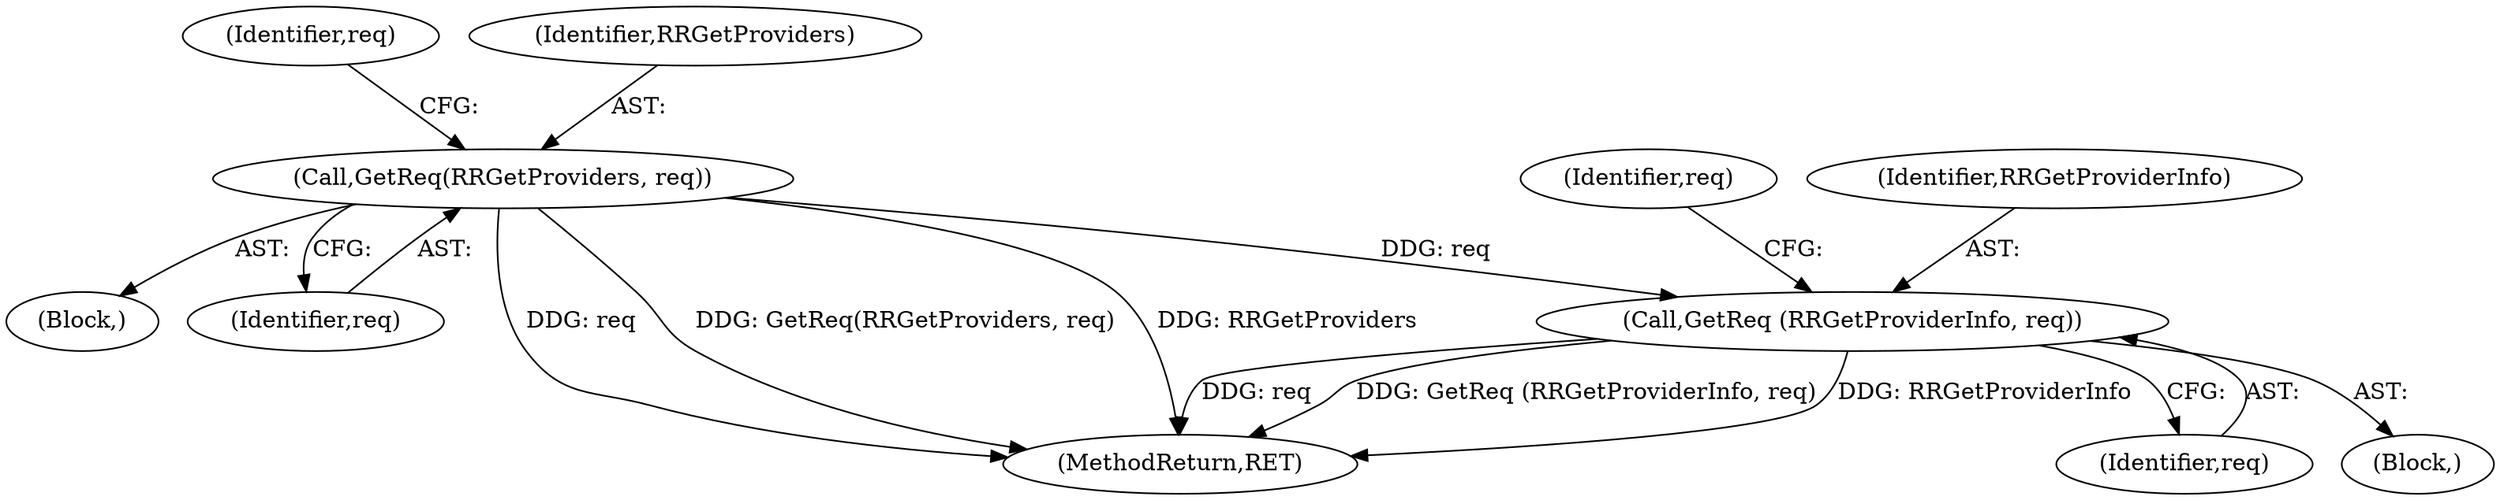 digraph "0_libXrandr_a0df3e1c7728205e5c7650b2e6dce684139254a6_1@pointer" {
"1000259" [label="(Call,GetReq (RRGetProviderInfo, req))"];
"1000123" [label="(Call,GetReq(RRGetProviders, req))"];
"1000259" [label="(Call,GetReq (RRGetProviderInfo, req))"];
"1000264" [label="(Identifier,req)"];
"1000523" [label="(MethodReturn,RET)"];
"1000128" [label="(Identifier,req)"];
"1000105" [label="(Block,)"];
"1000125" [label="(Identifier,req)"];
"1000241" [label="(Block,)"];
"1000123" [label="(Call,GetReq(RRGetProviders, req))"];
"1000124" [label="(Identifier,RRGetProviders)"];
"1000261" [label="(Identifier,req)"];
"1000260" [label="(Identifier,RRGetProviderInfo)"];
"1000259" -> "1000241"  [label="AST: "];
"1000259" -> "1000261"  [label="CFG: "];
"1000260" -> "1000259"  [label="AST: "];
"1000261" -> "1000259"  [label="AST: "];
"1000264" -> "1000259"  [label="CFG: "];
"1000259" -> "1000523"  [label="DDG: GetReq (RRGetProviderInfo, req)"];
"1000259" -> "1000523"  [label="DDG: RRGetProviderInfo"];
"1000259" -> "1000523"  [label="DDG: req"];
"1000123" -> "1000259"  [label="DDG: req"];
"1000123" -> "1000105"  [label="AST: "];
"1000123" -> "1000125"  [label="CFG: "];
"1000124" -> "1000123"  [label="AST: "];
"1000125" -> "1000123"  [label="AST: "];
"1000128" -> "1000123"  [label="CFG: "];
"1000123" -> "1000523"  [label="DDG: req"];
"1000123" -> "1000523"  [label="DDG: GetReq(RRGetProviders, req)"];
"1000123" -> "1000523"  [label="DDG: RRGetProviders"];
}
